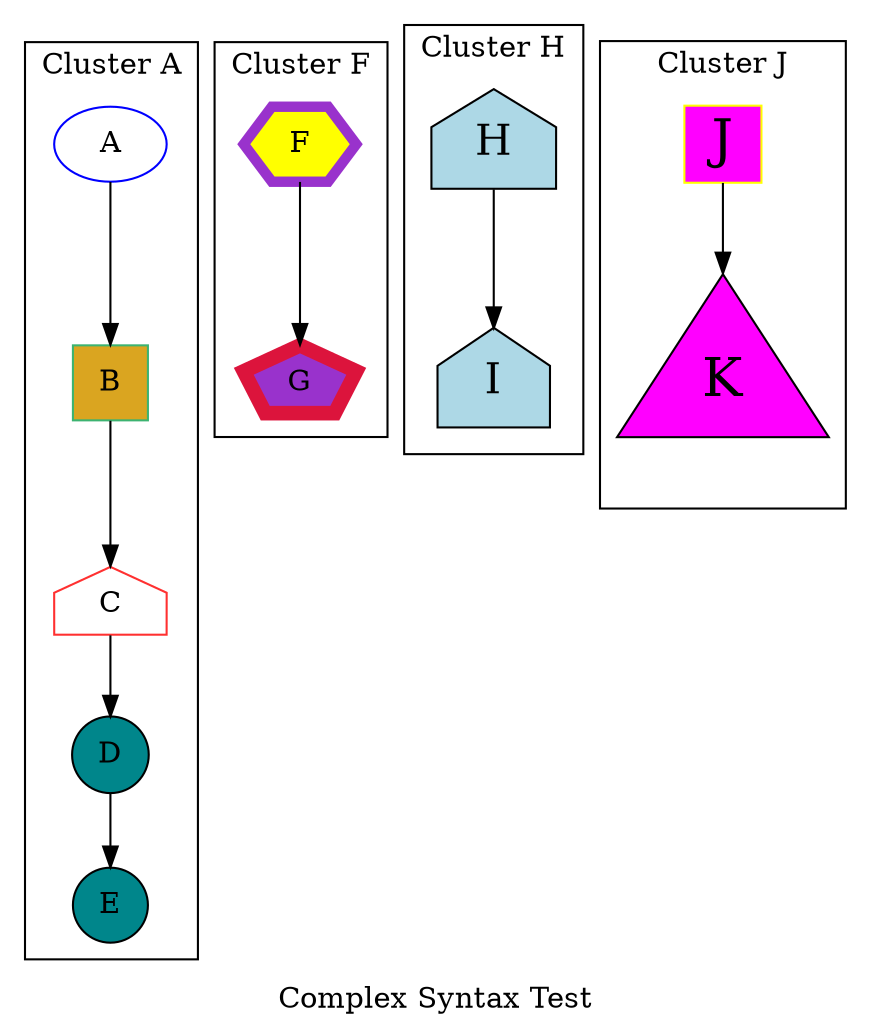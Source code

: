 strict digraph graph_55
{
graph [ label="Complex Syntax Test" rankdir="TB" ]

subgraph "cluster A"
{
graph [ label="Cluster A" rankdir="TB" ]

"A" [ color="blue" ]
"B" [ color="mediumseagreen" fillcolor="goldenrod" shape="square" style="filled" ]
"A" -> "B" [ label="" ]
"B" [ color="mediumseagreen" fillcolor="goldenrod" shape="square" style="filled" ]
"C" [ color="firebrick1" shape="house" ]
"B" -> "C" [ label="" ]
"C" [ color="firebrick1" shape="house" ]
"D" [ fillcolor="turquoise4" shape="circle" style="filled" ]
"C" -> "D" [ label="" ]
"D" [ fillcolor="turquoise4" shape="circle" style="filled" ]
"E" [ fillcolor="turquoise4" shape="circle" style="filled" ]
"D" -> "E" [ label="" ]
}

subgraph "cluster F"
{
graph [ label="Cluster F" rankdir="TB" ]

"F" [ color="darkorchid" fillcolor="yellow" penwidth="5" shape="hexagon" style="filled" ]
"G" [ color="crimson" fillcolor="darkorchid" penwidth="7" shape="pentagon" style="filled" ]
"F" -> "G" [ label="" ]
}

subgraph "cluster H"
{
graph [ label="Cluster H" rankdir="TB" ]

"H" [ fillcolor="lightblue" fontsize="20" shape="house" style="filled" ]
"I" [ fillcolor="lightblue" fontsize="20" shape="house" style="filled" ]
"H" -> "I" [ label="" ]
}

subgraph "cluster J"
{
graph [ label="Cluster J" rankdir="TB" ]

"J" [ color="yellow" fillcolor="magenta" fontsize="26" shape="square" style="filled" ]
"K" [ fillcolor="magenta" fontsize="26" shape="triangle" style="filled" ]
"J" -> "K" [ label="" ]
}
}
